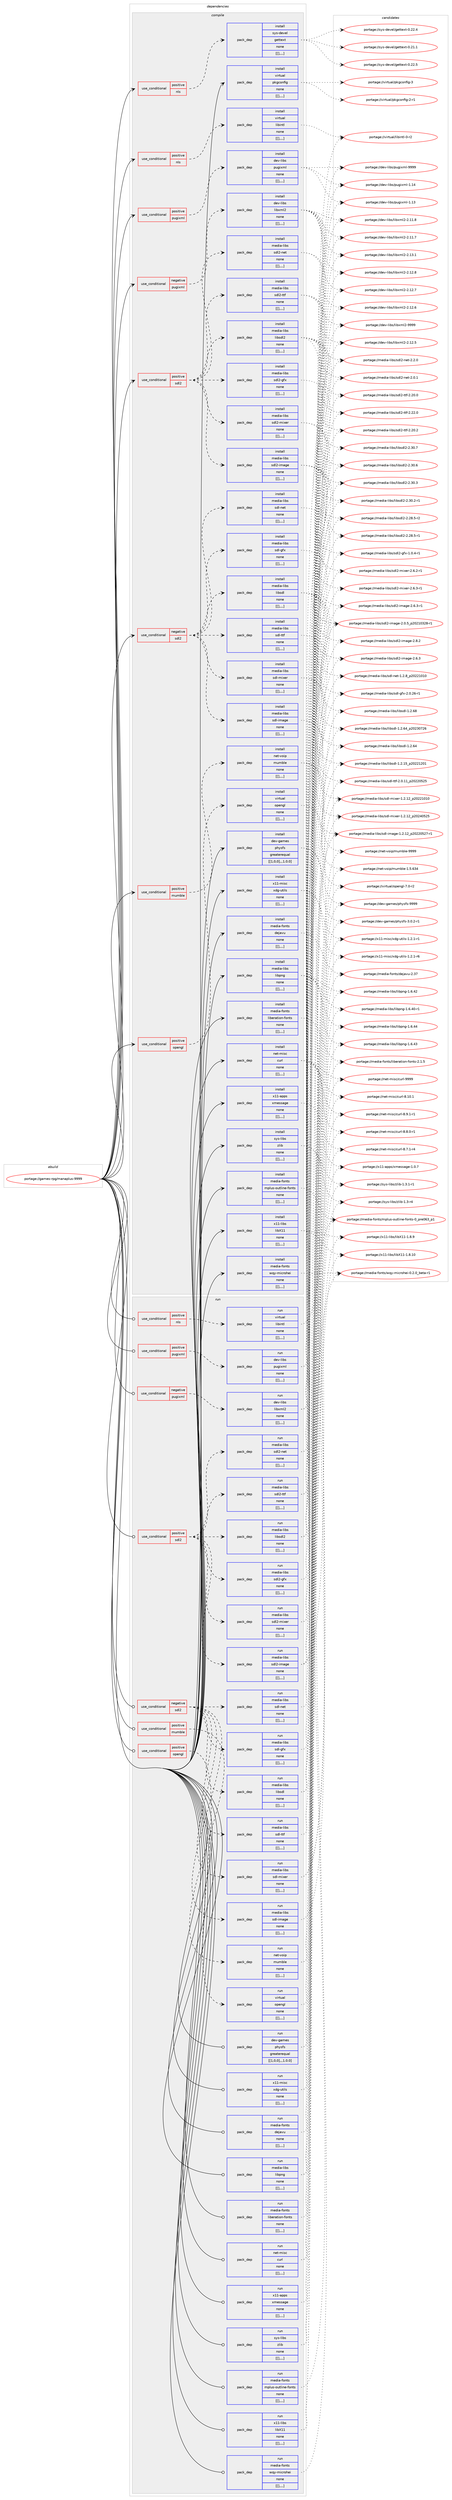 digraph prolog {

# *************
# Graph options
# *************

newrank=true;
concentrate=true;
compound=true;
graph [rankdir=LR,fontname=Helvetica,fontsize=10,ranksep=1.5];#, ranksep=2.5, nodesep=0.2];
edge  [arrowhead=vee];
node  [fontname=Helvetica,fontsize=10];

# **********
# The ebuild
# **********

subgraph cluster_leftcol {
color=gray;
label=<<i>ebuild</i>>;
id [label="portage://games-rpg/manaplus-9999", color=red, width=4, href="../games-rpg/manaplus-9999.svg"];
}

# ****************
# The dependencies
# ****************

subgraph cluster_midcol {
color=gray;
label=<<i>dependencies</i>>;
subgraph cluster_compile {
fillcolor="#eeeeee";
style=filled;
label=<<i>compile</i>>;
subgraph cond67015 {
dependency237749 [label=<<TABLE BORDER="0" CELLBORDER="1" CELLSPACING="0" CELLPADDING="4"><TR><TD ROWSPAN="3" CELLPADDING="10">use_conditional</TD></TR><TR><TD>negative</TD></TR><TR><TD>pugixml</TD></TR></TABLE>>, shape=none, color=red];
subgraph pack169229 {
dependency237750 [label=<<TABLE BORDER="0" CELLBORDER="1" CELLSPACING="0" CELLPADDING="4" WIDTH="220"><TR><TD ROWSPAN="6" CELLPADDING="30">pack_dep</TD></TR><TR><TD WIDTH="110">install</TD></TR><TR><TD>dev-libs</TD></TR><TR><TD>libxml2</TD></TR><TR><TD>none</TD></TR><TR><TD>[[],,,,]</TD></TR></TABLE>>, shape=none, color=blue];
}
dependency237749:e -> dependency237750:w [weight=20,style="dashed",arrowhead="vee"];
}
id:e -> dependency237749:w [weight=20,style="solid",arrowhead="vee"];
subgraph cond67016 {
dependency237751 [label=<<TABLE BORDER="0" CELLBORDER="1" CELLSPACING="0" CELLPADDING="4"><TR><TD ROWSPAN="3" CELLPADDING="10">use_conditional</TD></TR><TR><TD>negative</TD></TR><TR><TD>sdl2</TD></TR></TABLE>>, shape=none, color=red];
subgraph pack169230 {
dependency237752 [label=<<TABLE BORDER="0" CELLBORDER="1" CELLSPACING="0" CELLPADDING="4" WIDTH="220"><TR><TD ROWSPAN="6" CELLPADDING="30">pack_dep</TD></TR><TR><TD WIDTH="110">install</TD></TR><TR><TD>media-libs</TD></TR><TR><TD>libsdl</TD></TR><TR><TD>none</TD></TR><TR><TD>[[],,,,]</TD></TR></TABLE>>, shape=none, color=blue];
}
dependency237751:e -> dependency237752:w [weight=20,style="dashed",arrowhead="vee"];
subgraph pack169231 {
dependency237753 [label=<<TABLE BORDER="0" CELLBORDER="1" CELLSPACING="0" CELLPADDING="4" WIDTH="220"><TR><TD ROWSPAN="6" CELLPADDING="30">pack_dep</TD></TR><TR><TD WIDTH="110">install</TD></TR><TR><TD>media-libs</TD></TR><TR><TD>sdl-gfx</TD></TR><TR><TD>none</TD></TR><TR><TD>[[],,,,]</TD></TR></TABLE>>, shape=none, color=blue];
}
dependency237751:e -> dependency237753:w [weight=20,style="dashed",arrowhead="vee"];
subgraph pack169232 {
dependency237754 [label=<<TABLE BORDER="0" CELLBORDER="1" CELLSPACING="0" CELLPADDING="4" WIDTH="220"><TR><TD ROWSPAN="6" CELLPADDING="30">pack_dep</TD></TR><TR><TD WIDTH="110">install</TD></TR><TR><TD>media-libs</TD></TR><TR><TD>sdl-image</TD></TR><TR><TD>none</TD></TR><TR><TD>[[],,,,]</TD></TR></TABLE>>, shape=none, color=blue];
}
dependency237751:e -> dependency237754:w [weight=20,style="dashed",arrowhead="vee"];
subgraph pack169233 {
dependency237755 [label=<<TABLE BORDER="0" CELLBORDER="1" CELLSPACING="0" CELLPADDING="4" WIDTH="220"><TR><TD ROWSPAN="6" CELLPADDING="30">pack_dep</TD></TR><TR><TD WIDTH="110">install</TD></TR><TR><TD>media-libs</TD></TR><TR><TD>sdl-mixer</TD></TR><TR><TD>none</TD></TR><TR><TD>[[],,,,]</TD></TR></TABLE>>, shape=none, color=blue];
}
dependency237751:e -> dependency237755:w [weight=20,style="dashed",arrowhead="vee"];
subgraph pack169234 {
dependency237756 [label=<<TABLE BORDER="0" CELLBORDER="1" CELLSPACING="0" CELLPADDING="4" WIDTH="220"><TR><TD ROWSPAN="6" CELLPADDING="30">pack_dep</TD></TR><TR><TD WIDTH="110">install</TD></TR><TR><TD>media-libs</TD></TR><TR><TD>sdl-net</TD></TR><TR><TD>none</TD></TR><TR><TD>[[],,,,]</TD></TR></TABLE>>, shape=none, color=blue];
}
dependency237751:e -> dependency237756:w [weight=20,style="dashed",arrowhead="vee"];
subgraph pack169235 {
dependency237757 [label=<<TABLE BORDER="0" CELLBORDER="1" CELLSPACING="0" CELLPADDING="4" WIDTH="220"><TR><TD ROWSPAN="6" CELLPADDING="30">pack_dep</TD></TR><TR><TD WIDTH="110">install</TD></TR><TR><TD>media-libs</TD></TR><TR><TD>sdl-ttf</TD></TR><TR><TD>none</TD></TR><TR><TD>[[],,,,]</TD></TR></TABLE>>, shape=none, color=blue];
}
dependency237751:e -> dependency237757:w [weight=20,style="dashed",arrowhead="vee"];
}
id:e -> dependency237751:w [weight=20,style="solid",arrowhead="vee"];
subgraph cond67017 {
dependency237758 [label=<<TABLE BORDER="0" CELLBORDER="1" CELLSPACING="0" CELLPADDING="4"><TR><TD ROWSPAN="3" CELLPADDING="10">use_conditional</TD></TR><TR><TD>positive</TD></TR><TR><TD>mumble</TD></TR></TABLE>>, shape=none, color=red];
subgraph pack169236 {
dependency237759 [label=<<TABLE BORDER="0" CELLBORDER="1" CELLSPACING="0" CELLPADDING="4" WIDTH="220"><TR><TD ROWSPAN="6" CELLPADDING="30">pack_dep</TD></TR><TR><TD WIDTH="110">install</TD></TR><TR><TD>net-voip</TD></TR><TR><TD>mumble</TD></TR><TR><TD>none</TD></TR><TR><TD>[[],,,,]</TD></TR></TABLE>>, shape=none, color=blue];
}
dependency237758:e -> dependency237759:w [weight=20,style="dashed",arrowhead="vee"];
}
id:e -> dependency237758:w [weight=20,style="solid",arrowhead="vee"];
subgraph cond67018 {
dependency237760 [label=<<TABLE BORDER="0" CELLBORDER="1" CELLSPACING="0" CELLPADDING="4"><TR><TD ROWSPAN="3" CELLPADDING="10">use_conditional</TD></TR><TR><TD>positive</TD></TR><TR><TD>nls</TD></TR></TABLE>>, shape=none, color=red];
subgraph pack169237 {
dependency237761 [label=<<TABLE BORDER="0" CELLBORDER="1" CELLSPACING="0" CELLPADDING="4" WIDTH="220"><TR><TD ROWSPAN="6" CELLPADDING="30">pack_dep</TD></TR><TR><TD WIDTH="110">install</TD></TR><TR><TD>sys-devel</TD></TR><TR><TD>gettext</TD></TR><TR><TD>none</TD></TR><TR><TD>[[],,,,]</TD></TR></TABLE>>, shape=none, color=blue];
}
dependency237760:e -> dependency237761:w [weight=20,style="dashed",arrowhead="vee"];
}
id:e -> dependency237760:w [weight=20,style="solid",arrowhead="vee"];
subgraph cond67019 {
dependency237762 [label=<<TABLE BORDER="0" CELLBORDER="1" CELLSPACING="0" CELLPADDING="4"><TR><TD ROWSPAN="3" CELLPADDING="10">use_conditional</TD></TR><TR><TD>positive</TD></TR><TR><TD>nls</TD></TR></TABLE>>, shape=none, color=red];
subgraph pack169238 {
dependency237763 [label=<<TABLE BORDER="0" CELLBORDER="1" CELLSPACING="0" CELLPADDING="4" WIDTH="220"><TR><TD ROWSPAN="6" CELLPADDING="30">pack_dep</TD></TR><TR><TD WIDTH="110">install</TD></TR><TR><TD>virtual</TD></TR><TR><TD>libintl</TD></TR><TR><TD>none</TD></TR><TR><TD>[[],,,,]</TD></TR></TABLE>>, shape=none, color=blue];
}
dependency237762:e -> dependency237763:w [weight=20,style="dashed",arrowhead="vee"];
}
id:e -> dependency237762:w [weight=20,style="solid",arrowhead="vee"];
subgraph cond67020 {
dependency237764 [label=<<TABLE BORDER="0" CELLBORDER="1" CELLSPACING="0" CELLPADDING="4"><TR><TD ROWSPAN="3" CELLPADDING="10">use_conditional</TD></TR><TR><TD>positive</TD></TR><TR><TD>opengl</TD></TR></TABLE>>, shape=none, color=red];
subgraph pack169239 {
dependency237765 [label=<<TABLE BORDER="0" CELLBORDER="1" CELLSPACING="0" CELLPADDING="4" WIDTH="220"><TR><TD ROWSPAN="6" CELLPADDING="30">pack_dep</TD></TR><TR><TD WIDTH="110">install</TD></TR><TR><TD>virtual</TD></TR><TR><TD>opengl</TD></TR><TR><TD>none</TD></TR><TR><TD>[[],,,,]</TD></TR></TABLE>>, shape=none, color=blue];
}
dependency237764:e -> dependency237765:w [weight=20,style="dashed",arrowhead="vee"];
}
id:e -> dependency237764:w [weight=20,style="solid",arrowhead="vee"];
subgraph cond67021 {
dependency237766 [label=<<TABLE BORDER="0" CELLBORDER="1" CELLSPACING="0" CELLPADDING="4"><TR><TD ROWSPAN="3" CELLPADDING="10">use_conditional</TD></TR><TR><TD>positive</TD></TR><TR><TD>pugixml</TD></TR></TABLE>>, shape=none, color=red];
subgraph pack169240 {
dependency237767 [label=<<TABLE BORDER="0" CELLBORDER="1" CELLSPACING="0" CELLPADDING="4" WIDTH="220"><TR><TD ROWSPAN="6" CELLPADDING="30">pack_dep</TD></TR><TR><TD WIDTH="110">install</TD></TR><TR><TD>dev-libs</TD></TR><TR><TD>pugixml</TD></TR><TR><TD>none</TD></TR><TR><TD>[[],,,,]</TD></TR></TABLE>>, shape=none, color=blue];
}
dependency237766:e -> dependency237767:w [weight=20,style="dashed",arrowhead="vee"];
}
id:e -> dependency237766:w [weight=20,style="solid",arrowhead="vee"];
subgraph cond67022 {
dependency237768 [label=<<TABLE BORDER="0" CELLBORDER="1" CELLSPACING="0" CELLPADDING="4"><TR><TD ROWSPAN="3" CELLPADDING="10">use_conditional</TD></TR><TR><TD>positive</TD></TR><TR><TD>sdl2</TD></TR></TABLE>>, shape=none, color=red];
subgraph pack169241 {
dependency237769 [label=<<TABLE BORDER="0" CELLBORDER="1" CELLSPACING="0" CELLPADDING="4" WIDTH="220"><TR><TD ROWSPAN="6" CELLPADDING="30">pack_dep</TD></TR><TR><TD WIDTH="110">install</TD></TR><TR><TD>media-libs</TD></TR><TR><TD>libsdl2</TD></TR><TR><TD>none</TD></TR><TR><TD>[[],,,,]</TD></TR></TABLE>>, shape=none, color=blue];
}
dependency237768:e -> dependency237769:w [weight=20,style="dashed",arrowhead="vee"];
subgraph pack169242 {
dependency237770 [label=<<TABLE BORDER="0" CELLBORDER="1" CELLSPACING="0" CELLPADDING="4" WIDTH="220"><TR><TD ROWSPAN="6" CELLPADDING="30">pack_dep</TD></TR><TR><TD WIDTH="110">install</TD></TR><TR><TD>media-libs</TD></TR><TR><TD>sdl2-gfx</TD></TR><TR><TD>none</TD></TR><TR><TD>[[],,,,]</TD></TR></TABLE>>, shape=none, color=blue];
}
dependency237768:e -> dependency237770:w [weight=20,style="dashed",arrowhead="vee"];
subgraph pack169243 {
dependency237771 [label=<<TABLE BORDER="0" CELLBORDER="1" CELLSPACING="0" CELLPADDING="4" WIDTH="220"><TR><TD ROWSPAN="6" CELLPADDING="30">pack_dep</TD></TR><TR><TD WIDTH="110">install</TD></TR><TR><TD>media-libs</TD></TR><TR><TD>sdl2-image</TD></TR><TR><TD>none</TD></TR><TR><TD>[[],,,,]</TD></TR></TABLE>>, shape=none, color=blue];
}
dependency237768:e -> dependency237771:w [weight=20,style="dashed",arrowhead="vee"];
subgraph pack169244 {
dependency237772 [label=<<TABLE BORDER="0" CELLBORDER="1" CELLSPACING="0" CELLPADDING="4" WIDTH="220"><TR><TD ROWSPAN="6" CELLPADDING="30">pack_dep</TD></TR><TR><TD WIDTH="110">install</TD></TR><TR><TD>media-libs</TD></TR><TR><TD>sdl2-mixer</TD></TR><TR><TD>none</TD></TR><TR><TD>[[],,,,]</TD></TR></TABLE>>, shape=none, color=blue];
}
dependency237768:e -> dependency237772:w [weight=20,style="dashed",arrowhead="vee"];
subgraph pack169245 {
dependency237773 [label=<<TABLE BORDER="0" CELLBORDER="1" CELLSPACING="0" CELLPADDING="4" WIDTH="220"><TR><TD ROWSPAN="6" CELLPADDING="30">pack_dep</TD></TR><TR><TD WIDTH="110">install</TD></TR><TR><TD>media-libs</TD></TR><TR><TD>sdl2-net</TD></TR><TR><TD>none</TD></TR><TR><TD>[[],,,,]</TD></TR></TABLE>>, shape=none, color=blue];
}
dependency237768:e -> dependency237773:w [weight=20,style="dashed",arrowhead="vee"];
subgraph pack169246 {
dependency237774 [label=<<TABLE BORDER="0" CELLBORDER="1" CELLSPACING="0" CELLPADDING="4" WIDTH="220"><TR><TD ROWSPAN="6" CELLPADDING="30">pack_dep</TD></TR><TR><TD WIDTH="110">install</TD></TR><TR><TD>media-libs</TD></TR><TR><TD>sdl2-ttf</TD></TR><TR><TD>none</TD></TR><TR><TD>[[],,,,]</TD></TR></TABLE>>, shape=none, color=blue];
}
dependency237768:e -> dependency237774:w [weight=20,style="dashed",arrowhead="vee"];
}
id:e -> dependency237768:w [weight=20,style="solid",arrowhead="vee"];
subgraph pack169247 {
dependency237775 [label=<<TABLE BORDER="0" CELLBORDER="1" CELLSPACING="0" CELLPADDING="4" WIDTH="220"><TR><TD ROWSPAN="6" CELLPADDING="30">pack_dep</TD></TR><TR><TD WIDTH="110">install</TD></TR><TR><TD>dev-games</TD></TR><TR><TD>physfs</TD></TR><TR><TD>greaterequal</TD></TR><TR><TD>[[1,0,0],,,1.0.0]</TD></TR></TABLE>>, shape=none, color=blue];
}
id:e -> dependency237775:w [weight=20,style="solid",arrowhead="vee"];
subgraph pack169248 {
dependency237776 [label=<<TABLE BORDER="0" CELLBORDER="1" CELLSPACING="0" CELLPADDING="4" WIDTH="220"><TR><TD ROWSPAN="6" CELLPADDING="30">pack_dep</TD></TR><TR><TD WIDTH="110">install</TD></TR><TR><TD>media-fonts</TD></TR><TR><TD>dejavu</TD></TR><TR><TD>none</TD></TR><TR><TD>[[],,,,]</TD></TR></TABLE>>, shape=none, color=blue];
}
id:e -> dependency237776:w [weight=20,style="solid",arrowhead="vee"];
subgraph pack169249 {
dependency237777 [label=<<TABLE BORDER="0" CELLBORDER="1" CELLSPACING="0" CELLPADDING="4" WIDTH="220"><TR><TD ROWSPAN="6" CELLPADDING="30">pack_dep</TD></TR><TR><TD WIDTH="110">install</TD></TR><TR><TD>media-fonts</TD></TR><TR><TD>liberation-fonts</TD></TR><TR><TD>none</TD></TR><TR><TD>[[],,,,]</TD></TR></TABLE>>, shape=none, color=blue];
}
id:e -> dependency237777:w [weight=20,style="solid",arrowhead="vee"];
subgraph pack169250 {
dependency237778 [label=<<TABLE BORDER="0" CELLBORDER="1" CELLSPACING="0" CELLPADDING="4" WIDTH="220"><TR><TD ROWSPAN="6" CELLPADDING="30">pack_dep</TD></TR><TR><TD WIDTH="110">install</TD></TR><TR><TD>media-fonts</TD></TR><TR><TD>mplus-outline-fonts</TD></TR><TR><TD>none</TD></TR><TR><TD>[[],,,,]</TD></TR></TABLE>>, shape=none, color=blue];
}
id:e -> dependency237778:w [weight=20,style="solid",arrowhead="vee"];
subgraph pack169251 {
dependency237779 [label=<<TABLE BORDER="0" CELLBORDER="1" CELLSPACING="0" CELLPADDING="4" WIDTH="220"><TR><TD ROWSPAN="6" CELLPADDING="30">pack_dep</TD></TR><TR><TD WIDTH="110">install</TD></TR><TR><TD>media-fonts</TD></TR><TR><TD>wqy-microhei</TD></TR><TR><TD>none</TD></TR><TR><TD>[[],,,,]</TD></TR></TABLE>>, shape=none, color=blue];
}
id:e -> dependency237779:w [weight=20,style="solid",arrowhead="vee"];
subgraph pack169252 {
dependency237780 [label=<<TABLE BORDER="0" CELLBORDER="1" CELLSPACING="0" CELLPADDING="4" WIDTH="220"><TR><TD ROWSPAN="6" CELLPADDING="30">pack_dep</TD></TR><TR><TD WIDTH="110">install</TD></TR><TR><TD>media-libs</TD></TR><TR><TD>libpng</TD></TR><TR><TD>none</TD></TR><TR><TD>[[],,,,]</TD></TR></TABLE>>, shape=none, color=blue];
}
id:e -> dependency237780:w [weight=20,style="solid",arrowhead="vee"];
subgraph pack169253 {
dependency237781 [label=<<TABLE BORDER="0" CELLBORDER="1" CELLSPACING="0" CELLPADDING="4" WIDTH="220"><TR><TD ROWSPAN="6" CELLPADDING="30">pack_dep</TD></TR><TR><TD WIDTH="110">install</TD></TR><TR><TD>net-misc</TD></TR><TR><TD>curl</TD></TR><TR><TD>none</TD></TR><TR><TD>[[],,,,]</TD></TR></TABLE>>, shape=none, color=blue];
}
id:e -> dependency237781:w [weight=20,style="solid",arrowhead="vee"];
subgraph pack169254 {
dependency237782 [label=<<TABLE BORDER="0" CELLBORDER="1" CELLSPACING="0" CELLPADDING="4" WIDTH="220"><TR><TD ROWSPAN="6" CELLPADDING="30">pack_dep</TD></TR><TR><TD WIDTH="110">install</TD></TR><TR><TD>sys-libs</TD></TR><TR><TD>zlib</TD></TR><TR><TD>none</TD></TR><TR><TD>[[],,,,]</TD></TR></TABLE>>, shape=none, color=blue];
}
id:e -> dependency237782:w [weight=20,style="solid",arrowhead="vee"];
subgraph pack169255 {
dependency237783 [label=<<TABLE BORDER="0" CELLBORDER="1" CELLSPACING="0" CELLPADDING="4" WIDTH="220"><TR><TD ROWSPAN="6" CELLPADDING="30">pack_dep</TD></TR><TR><TD WIDTH="110">install</TD></TR><TR><TD>virtual</TD></TR><TR><TD>pkgconfig</TD></TR><TR><TD>none</TD></TR><TR><TD>[[],,,,]</TD></TR></TABLE>>, shape=none, color=blue];
}
id:e -> dependency237783:w [weight=20,style="solid",arrowhead="vee"];
subgraph pack169256 {
dependency237784 [label=<<TABLE BORDER="0" CELLBORDER="1" CELLSPACING="0" CELLPADDING="4" WIDTH="220"><TR><TD ROWSPAN="6" CELLPADDING="30">pack_dep</TD></TR><TR><TD WIDTH="110">install</TD></TR><TR><TD>x11-apps</TD></TR><TR><TD>xmessage</TD></TR><TR><TD>none</TD></TR><TR><TD>[[],,,,]</TD></TR></TABLE>>, shape=none, color=blue];
}
id:e -> dependency237784:w [weight=20,style="solid",arrowhead="vee"];
subgraph pack169257 {
dependency237785 [label=<<TABLE BORDER="0" CELLBORDER="1" CELLSPACING="0" CELLPADDING="4" WIDTH="220"><TR><TD ROWSPAN="6" CELLPADDING="30">pack_dep</TD></TR><TR><TD WIDTH="110">install</TD></TR><TR><TD>x11-libs</TD></TR><TR><TD>libX11</TD></TR><TR><TD>none</TD></TR><TR><TD>[[],,,,]</TD></TR></TABLE>>, shape=none, color=blue];
}
id:e -> dependency237785:w [weight=20,style="solid",arrowhead="vee"];
subgraph pack169258 {
dependency237786 [label=<<TABLE BORDER="0" CELLBORDER="1" CELLSPACING="0" CELLPADDING="4" WIDTH="220"><TR><TD ROWSPAN="6" CELLPADDING="30">pack_dep</TD></TR><TR><TD WIDTH="110">install</TD></TR><TR><TD>x11-misc</TD></TR><TR><TD>xdg-utils</TD></TR><TR><TD>none</TD></TR><TR><TD>[[],,,,]</TD></TR></TABLE>>, shape=none, color=blue];
}
id:e -> dependency237786:w [weight=20,style="solid",arrowhead="vee"];
}
subgraph cluster_compileandrun {
fillcolor="#eeeeee";
style=filled;
label=<<i>compile and run</i>>;
}
subgraph cluster_run {
fillcolor="#eeeeee";
style=filled;
label=<<i>run</i>>;
subgraph cond67023 {
dependency237787 [label=<<TABLE BORDER="0" CELLBORDER="1" CELLSPACING="0" CELLPADDING="4"><TR><TD ROWSPAN="3" CELLPADDING="10">use_conditional</TD></TR><TR><TD>negative</TD></TR><TR><TD>pugixml</TD></TR></TABLE>>, shape=none, color=red];
subgraph pack169259 {
dependency237788 [label=<<TABLE BORDER="0" CELLBORDER="1" CELLSPACING="0" CELLPADDING="4" WIDTH="220"><TR><TD ROWSPAN="6" CELLPADDING="30">pack_dep</TD></TR><TR><TD WIDTH="110">run</TD></TR><TR><TD>dev-libs</TD></TR><TR><TD>libxml2</TD></TR><TR><TD>none</TD></TR><TR><TD>[[],,,,]</TD></TR></TABLE>>, shape=none, color=blue];
}
dependency237787:e -> dependency237788:w [weight=20,style="dashed",arrowhead="vee"];
}
id:e -> dependency237787:w [weight=20,style="solid",arrowhead="odot"];
subgraph cond67024 {
dependency237789 [label=<<TABLE BORDER="0" CELLBORDER="1" CELLSPACING="0" CELLPADDING="4"><TR><TD ROWSPAN="3" CELLPADDING="10">use_conditional</TD></TR><TR><TD>negative</TD></TR><TR><TD>sdl2</TD></TR></TABLE>>, shape=none, color=red];
subgraph pack169260 {
dependency237790 [label=<<TABLE BORDER="0" CELLBORDER="1" CELLSPACING="0" CELLPADDING="4" WIDTH="220"><TR><TD ROWSPAN="6" CELLPADDING="30">pack_dep</TD></TR><TR><TD WIDTH="110">run</TD></TR><TR><TD>media-libs</TD></TR><TR><TD>libsdl</TD></TR><TR><TD>none</TD></TR><TR><TD>[[],,,,]</TD></TR></TABLE>>, shape=none, color=blue];
}
dependency237789:e -> dependency237790:w [weight=20,style="dashed",arrowhead="vee"];
subgraph pack169261 {
dependency237791 [label=<<TABLE BORDER="0" CELLBORDER="1" CELLSPACING="0" CELLPADDING="4" WIDTH="220"><TR><TD ROWSPAN="6" CELLPADDING="30">pack_dep</TD></TR><TR><TD WIDTH="110">run</TD></TR><TR><TD>media-libs</TD></TR><TR><TD>sdl-gfx</TD></TR><TR><TD>none</TD></TR><TR><TD>[[],,,,]</TD></TR></TABLE>>, shape=none, color=blue];
}
dependency237789:e -> dependency237791:w [weight=20,style="dashed",arrowhead="vee"];
subgraph pack169262 {
dependency237792 [label=<<TABLE BORDER="0" CELLBORDER="1" CELLSPACING="0" CELLPADDING="4" WIDTH="220"><TR><TD ROWSPAN="6" CELLPADDING="30">pack_dep</TD></TR><TR><TD WIDTH="110">run</TD></TR><TR><TD>media-libs</TD></TR><TR><TD>sdl-image</TD></TR><TR><TD>none</TD></TR><TR><TD>[[],,,,]</TD></TR></TABLE>>, shape=none, color=blue];
}
dependency237789:e -> dependency237792:w [weight=20,style="dashed",arrowhead="vee"];
subgraph pack169263 {
dependency237793 [label=<<TABLE BORDER="0" CELLBORDER="1" CELLSPACING="0" CELLPADDING="4" WIDTH="220"><TR><TD ROWSPAN="6" CELLPADDING="30">pack_dep</TD></TR><TR><TD WIDTH="110">run</TD></TR><TR><TD>media-libs</TD></TR><TR><TD>sdl-mixer</TD></TR><TR><TD>none</TD></TR><TR><TD>[[],,,,]</TD></TR></TABLE>>, shape=none, color=blue];
}
dependency237789:e -> dependency237793:w [weight=20,style="dashed",arrowhead="vee"];
subgraph pack169264 {
dependency237794 [label=<<TABLE BORDER="0" CELLBORDER="1" CELLSPACING="0" CELLPADDING="4" WIDTH="220"><TR><TD ROWSPAN="6" CELLPADDING="30">pack_dep</TD></TR><TR><TD WIDTH="110">run</TD></TR><TR><TD>media-libs</TD></TR><TR><TD>sdl-net</TD></TR><TR><TD>none</TD></TR><TR><TD>[[],,,,]</TD></TR></TABLE>>, shape=none, color=blue];
}
dependency237789:e -> dependency237794:w [weight=20,style="dashed",arrowhead="vee"];
subgraph pack169265 {
dependency237795 [label=<<TABLE BORDER="0" CELLBORDER="1" CELLSPACING="0" CELLPADDING="4" WIDTH="220"><TR><TD ROWSPAN="6" CELLPADDING="30">pack_dep</TD></TR><TR><TD WIDTH="110">run</TD></TR><TR><TD>media-libs</TD></TR><TR><TD>sdl-ttf</TD></TR><TR><TD>none</TD></TR><TR><TD>[[],,,,]</TD></TR></TABLE>>, shape=none, color=blue];
}
dependency237789:e -> dependency237795:w [weight=20,style="dashed",arrowhead="vee"];
}
id:e -> dependency237789:w [weight=20,style="solid",arrowhead="odot"];
subgraph cond67025 {
dependency237796 [label=<<TABLE BORDER="0" CELLBORDER="1" CELLSPACING="0" CELLPADDING="4"><TR><TD ROWSPAN="3" CELLPADDING="10">use_conditional</TD></TR><TR><TD>positive</TD></TR><TR><TD>mumble</TD></TR></TABLE>>, shape=none, color=red];
subgraph pack169266 {
dependency237797 [label=<<TABLE BORDER="0" CELLBORDER="1" CELLSPACING="0" CELLPADDING="4" WIDTH="220"><TR><TD ROWSPAN="6" CELLPADDING="30">pack_dep</TD></TR><TR><TD WIDTH="110">run</TD></TR><TR><TD>net-voip</TD></TR><TR><TD>mumble</TD></TR><TR><TD>none</TD></TR><TR><TD>[[],,,,]</TD></TR></TABLE>>, shape=none, color=blue];
}
dependency237796:e -> dependency237797:w [weight=20,style="dashed",arrowhead="vee"];
}
id:e -> dependency237796:w [weight=20,style="solid",arrowhead="odot"];
subgraph cond67026 {
dependency237798 [label=<<TABLE BORDER="0" CELLBORDER="1" CELLSPACING="0" CELLPADDING="4"><TR><TD ROWSPAN="3" CELLPADDING="10">use_conditional</TD></TR><TR><TD>positive</TD></TR><TR><TD>nls</TD></TR></TABLE>>, shape=none, color=red];
subgraph pack169267 {
dependency237799 [label=<<TABLE BORDER="0" CELLBORDER="1" CELLSPACING="0" CELLPADDING="4" WIDTH="220"><TR><TD ROWSPAN="6" CELLPADDING="30">pack_dep</TD></TR><TR><TD WIDTH="110">run</TD></TR><TR><TD>virtual</TD></TR><TR><TD>libintl</TD></TR><TR><TD>none</TD></TR><TR><TD>[[],,,,]</TD></TR></TABLE>>, shape=none, color=blue];
}
dependency237798:e -> dependency237799:w [weight=20,style="dashed",arrowhead="vee"];
}
id:e -> dependency237798:w [weight=20,style="solid",arrowhead="odot"];
subgraph cond67027 {
dependency237800 [label=<<TABLE BORDER="0" CELLBORDER="1" CELLSPACING="0" CELLPADDING="4"><TR><TD ROWSPAN="3" CELLPADDING="10">use_conditional</TD></TR><TR><TD>positive</TD></TR><TR><TD>opengl</TD></TR></TABLE>>, shape=none, color=red];
subgraph pack169268 {
dependency237801 [label=<<TABLE BORDER="0" CELLBORDER="1" CELLSPACING="0" CELLPADDING="4" WIDTH="220"><TR><TD ROWSPAN="6" CELLPADDING="30">pack_dep</TD></TR><TR><TD WIDTH="110">run</TD></TR><TR><TD>virtual</TD></TR><TR><TD>opengl</TD></TR><TR><TD>none</TD></TR><TR><TD>[[],,,,]</TD></TR></TABLE>>, shape=none, color=blue];
}
dependency237800:e -> dependency237801:w [weight=20,style="dashed",arrowhead="vee"];
}
id:e -> dependency237800:w [weight=20,style="solid",arrowhead="odot"];
subgraph cond67028 {
dependency237802 [label=<<TABLE BORDER="0" CELLBORDER="1" CELLSPACING="0" CELLPADDING="4"><TR><TD ROWSPAN="3" CELLPADDING="10">use_conditional</TD></TR><TR><TD>positive</TD></TR><TR><TD>pugixml</TD></TR></TABLE>>, shape=none, color=red];
subgraph pack169269 {
dependency237803 [label=<<TABLE BORDER="0" CELLBORDER="1" CELLSPACING="0" CELLPADDING="4" WIDTH="220"><TR><TD ROWSPAN="6" CELLPADDING="30">pack_dep</TD></TR><TR><TD WIDTH="110">run</TD></TR><TR><TD>dev-libs</TD></TR><TR><TD>pugixml</TD></TR><TR><TD>none</TD></TR><TR><TD>[[],,,,]</TD></TR></TABLE>>, shape=none, color=blue];
}
dependency237802:e -> dependency237803:w [weight=20,style="dashed",arrowhead="vee"];
}
id:e -> dependency237802:w [weight=20,style="solid",arrowhead="odot"];
subgraph cond67029 {
dependency237804 [label=<<TABLE BORDER="0" CELLBORDER="1" CELLSPACING="0" CELLPADDING="4"><TR><TD ROWSPAN="3" CELLPADDING="10">use_conditional</TD></TR><TR><TD>positive</TD></TR><TR><TD>sdl2</TD></TR></TABLE>>, shape=none, color=red];
subgraph pack169270 {
dependency237805 [label=<<TABLE BORDER="0" CELLBORDER="1" CELLSPACING="0" CELLPADDING="4" WIDTH="220"><TR><TD ROWSPAN="6" CELLPADDING="30">pack_dep</TD></TR><TR><TD WIDTH="110">run</TD></TR><TR><TD>media-libs</TD></TR><TR><TD>libsdl2</TD></TR><TR><TD>none</TD></TR><TR><TD>[[],,,,]</TD></TR></TABLE>>, shape=none, color=blue];
}
dependency237804:e -> dependency237805:w [weight=20,style="dashed",arrowhead="vee"];
subgraph pack169271 {
dependency237806 [label=<<TABLE BORDER="0" CELLBORDER="1" CELLSPACING="0" CELLPADDING="4" WIDTH="220"><TR><TD ROWSPAN="6" CELLPADDING="30">pack_dep</TD></TR><TR><TD WIDTH="110">run</TD></TR><TR><TD>media-libs</TD></TR><TR><TD>sdl2-gfx</TD></TR><TR><TD>none</TD></TR><TR><TD>[[],,,,]</TD></TR></TABLE>>, shape=none, color=blue];
}
dependency237804:e -> dependency237806:w [weight=20,style="dashed",arrowhead="vee"];
subgraph pack169272 {
dependency237807 [label=<<TABLE BORDER="0" CELLBORDER="1" CELLSPACING="0" CELLPADDING="4" WIDTH="220"><TR><TD ROWSPAN="6" CELLPADDING="30">pack_dep</TD></TR><TR><TD WIDTH="110">run</TD></TR><TR><TD>media-libs</TD></TR><TR><TD>sdl2-image</TD></TR><TR><TD>none</TD></TR><TR><TD>[[],,,,]</TD></TR></TABLE>>, shape=none, color=blue];
}
dependency237804:e -> dependency237807:w [weight=20,style="dashed",arrowhead="vee"];
subgraph pack169273 {
dependency237808 [label=<<TABLE BORDER="0" CELLBORDER="1" CELLSPACING="0" CELLPADDING="4" WIDTH="220"><TR><TD ROWSPAN="6" CELLPADDING="30">pack_dep</TD></TR><TR><TD WIDTH="110">run</TD></TR><TR><TD>media-libs</TD></TR><TR><TD>sdl2-mixer</TD></TR><TR><TD>none</TD></TR><TR><TD>[[],,,,]</TD></TR></TABLE>>, shape=none, color=blue];
}
dependency237804:e -> dependency237808:w [weight=20,style="dashed",arrowhead="vee"];
subgraph pack169274 {
dependency237809 [label=<<TABLE BORDER="0" CELLBORDER="1" CELLSPACING="0" CELLPADDING="4" WIDTH="220"><TR><TD ROWSPAN="6" CELLPADDING="30">pack_dep</TD></TR><TR><TD WIDTH="110">run</TD></TR><TR><TD>media-libs</TD></TR><TR><TD>sdl2-net</TD></TR><TR><TD>none</TD></TR><TR><TD>[[],,,,]</TD></TR></TABLE>>, shape=none, color=blue];
}
dependency237804:e -> dependency237809:w [weight=20,style="dashed",arrowhead="vee"];
subgraph pack169275 {
dependency237810 [label=<<TABLE BORDER="0" CELLBORDER="1" CELLSPACING="0" CELLPADDING="4" WIDTH="220"><TR><TD ROWSPAN="6" CELLPADDING="30">pack_dep</TD></TR><TR><TD WIDTH="110">run</TD></TR><TR><TD>media-libs</TD></TR><TR><TD>sdl2-ttf</TD></TR><TR><TD>none</TD></TR><TR><TD>[[],,,,]</TD></TR></TABLE>>, shape=none, color=blue];
}
dependency237804:e -> dependency237810:w [weight=20,style="dashed",arrowhead="vee"];
}
id:e -> dependency237804:w [weight=20,style="solid",arrowhead="odot"];
subgraph pack169276 {
dependency237811 [label=<<TABLE BORDER="0" CELLBORDER="1" CELLSPACING="0" CELLPADDING="4" WIDTH="220"><TR><TD ROWSPAN="6" CELLPADDING="30">pack_dep</TD></TR><TR><TD WIDTH="110">run</TD></TR><TR><TD>dev-games</TD></TR><TR><TD>physfs</TD></TR><TR><TD>greaterequal</TD></TR><TR><TD>[[1,0,0],,,1.0.0]</TD></TR></TABLE>>, shape=none, color=blue];
}
id:e -> dependency237811:w [weight=20,style="solid",arrowhead="odot"];
subgraph pack169277 {
dependency237812 [label=<<TABLE BORDER="0" CELLBORDER="1" CELLSPACING="0" CELLPADDING="4" WIDTH="220"><TR><TD ROWSPAN="6" CELLPADDING="30">pack_dep</TD></TR><TR><TD WIDTH="110">run</TD></TR><TR><TD>media-fonts</TD></TR><TR><TD>dejavu</TD></TR><TR><TD>none</TD></TR><TR><TD>[[],,,,]</TD></TR></TABLE>>, shape=none, color=blue];
}
id:e -> dependency237812:w [weight=20,style="solid",arrowhead="odot"];
subgraph pack169278 {
dependency237813 [label=<<TABLE BORDER="0" CELLBORDER="1" CELLSPACING="0" CELLPADDING="4" WIDTH="220"><TR><TD ROWSPAN="6" CELLPADDING="30">pack_dep</TD></TR><TR><TD WIDTH="110">run</TD></TR><TR><TD>media-fonts</TD></TR><TR><TD>liberation-fonts</TD></TR><TR><TD>none</TD></TR><TR><TD>[[],,,,]</TD></TR></TABLE>>, shape=none, color=blue];
}
id:e -> dependency237813:w [weight=20,style="solid",arrowhead="odot"];
subgraph pack169279 {
dependency237814 [label=<<TABLE BORDER="0" CELLBORDER="1" CELLSPACING="0" CELLPADDING="4" WIDTH="220"><TR><TD ROWSPAN="6" CELLPADDING="30">pack_dep</TD></TR><TR><TD WIDTH="110">run</TD></TR><TR><TD>media-fonts</TD></TR><TR><TD>mplus-outline-fonts</TD></TR><TR><TD>none</TD></TR><TR><TD>[[],,,,]</TD></TR></TABLE>>, shape=none, color=blue];
}
id:e -> dependency237814:w [weight=20,style="solid",arrowhead="odot"];
subgraph pack169280 {
dependency237815 [label=<<TABLE BORDER="0" CELLBORDER="1" CELLSPACING="0" CELLPADDING="4" WIDTH="220"><TR><TD ROWSPAN="6" CELLPADDING="30">pack_dep</TD></TR><TR><TD WIDTH="110">run</TD></TR><TR><TD>media-fonts</TD></TR><TR><TD>wqy-microhei</TD></TR><TR><TD>none</TD></TR><TR><TD>[[],,,,]</TD></TR></TABLE>>, shape=none, color=blue];
}
id:e -> dependency237815:w [weight=20,style="solid",arrowhead="odot"];
subgraph pack169281 {
dependency237816 [label=<<TABLE BORDER="0" CELLBORDER="1" CELLSPACING="0" CELLPADDING="4" WIDTH="220"><TR><TD ROWSPAN="6" CELLPADDING="30">pack_dep</TD></TR><TR><TD WIDTH="110">run</TD></TR><TR><TD>media-libs</TD></TR><TR><TD>libpng</TD></TR><TR><TD>none</TD></TR><TR><TD>[[],,,,]</TD></TR></TABLE>>, shape=none, color=blue];
}
id:e -> dependency237816:w [weight=20,style="solid",arrowhead="odot"];
subgraph pack169282 {
dependency237817 [label=<<TABLE BORDER="0" CELLBORDER="1" CELLSPACING="0" CELLPADDING="4" WIDTH="220"><TR><TD ROWSPAN="6" CELLPADDING="30">pack_dep</TD></TR><TR><TD WIDTH="110">run</TD></TR><TR><TD>net-misc</TD></TR><TR><TD>curl</TD></TR><TR><TD>none</TD></TR><TR><TD>[[],,,,]</TD></TR></TABLE>>, shape=none, color=blue];
}
id:e -> dependency237817:w [weight=20,style="solid",arrowhead="odot"];
subgraph pack169283 {
dependency237818 [label=<<TABLE BORDER="0" CELLBORDER="1" CELLSPACING="0" CELLPADDING="4" WIDTH="220"><TR><TD ROWSPAN="6" CELLPADDING="30">pack_dep</TD></TR><TR><TD WIDTH="110">run</TD></TR><TR><TD>sys-libs</TD></TR><TR><TD>zlib</TD></TR><TR><TD>none</TD></TR><TR><TD>[[],,,,]</TD></TR></TABLE>>, shape=none, color=blue];
}
id:e -> dependency237818:w [weight=20,style="solid",arrowhead="odot"];
subgraph pack169284 {
dependency237819 [label=<<TABLE BORDER="0" CELLBORDER="1" CELLSPACING="0" CELLPADDING="4" WIDTH="220"><TR><TD ROWSPAN="6" CELLPADDING="30">pack_dep</TD></TR><TR><TD WIDTH="110">run</TD></TR><TR><TD>x11-apps</TD></TR><TR><TD>xmessage</TD></TR><TR><TD>none</TD></TR><TR><TD>[[],,,,]</TD></TR></TABLE>>, shape=none, color=blue];
}
id:e -> dependency237819:w [weight=20,style="solid",arrowhead="odot"];
subgraph pack169285 {
dependency237820 [label=<<TABLE BORDER="0" CELLBORDER="1" CELLSPACING="0" CELLPADDING="4" WIDTH="220"><TR><TD ROWSPAN="6" CELLPADDING="30">pack_dep</TD></TR><TR><TD WIDTH="110">run</TD></TR><TR><TD>x11-libs</TD></TR><TR><TD>libX11</TD></TR><TR><TD>none</TD></TR><TR><TD>[[],,,,]</TD></TR></TABLE>>, shape=none, color=blue];
}
id:e -> dependency237820:w [weight=20,style="solid",arrowhead="odot"];
subgraph pack169286 {
dependency237821 [label=<<TABLE BORDER="0" CELLBORDER="1" CELLSPACING="0" CELLPADDING="4" WIDTH="220"><TR><TD ROWSPAN="6" CELLPADDING="30">pack_dep</TD></TR><TR><TD WIDTH="110">run</TD></TR><TR><TD>x11-misc</TD></TR><TR><TD>xdg-utils</TD></TR><TR><TD>none</TD></TR><TR><TD>[[],,,,]</TD></TR></TABLE>>, shape=none, color=blue];
}
id:e -> dependency237821:w [weight=20,style="solid",arrowhead="odot"];
}
}

# **************
# The candidates
# **************

subgraph cluster_choices {
rank=same;
color=gray;
label=<<i>candidates</i>>;

subgraph choice169229 {
color=black;
nodesep=1;
choice10010111845108105981154710810598120109108504557575757 [label="portage://dev-libs/libxml2-9999", color=red, width=4,href="../dev-libs/libxml2-9999.svg"];
choice100101118451081059811547108105981201091085045504649514649 [label="portage://dev-libs/libxml2-2.13.1", color=red, width=4,href="../dev-libs/libxml2-2.13.1.svg"];
choice100101118451081059811547108105981201091085045504649504656 [label="portage://dev-libs/libxml2-2.12.8", color=red, width=4,href="../dev-libs/libxml2-2.12.8.svg"];
choice100101118451081059811547108105981201091085045504649504655 [label="portage://dev-libs/libxml2-2.12.7", color=red, width=4,href="../dev-libs/libxml2-2.12.7.svg"];
choice100101118451081059811547108105981201091085045504649504654 [label="portage://dev-libs/libxml2-2.12.6", color=red, width=4,href="../dev-libs/libxml2-2.12.6.svg"];
choice100101118451081059811547108105981201091085045504649504653 [label="portage://dev-libs/libxml2-2.12.5", color=red, width=4,href="../dev-libs/libxml2-2.12.5.svg"];
choice100101118451081059811547108105981201091085045504649494656 [label="portage://dev-libs/libxml2-2.11.8", color=red, width=4,href="../dev-libs/libxml2-2.11.8.svg"];
choice100101118451081059811547108105981201091085045504649494655 [label="portage://dev-libs/libxml2-2.11.7", color=red, width=4,href="../dev-libs/libxml2-2.11.7.svg"];
dependency237750:e -> choice10010111845108105981154710810598120109108504557575757:w [style=dotted,weight="100"];
dependency237750:e -> choice100101118451081059811547108105981201091085045504649514649:w [style=dotted,weight="100"];
dependency237750:e -> choice100101118451081059811547108105981201091085045504649504656:w [style=dotted,weight="100"];
dependency237750:e -> choice100101118451081059811547108105981201091085045504649504655:w [style=dotted,weight="100"];
dependency237750:e -> choice100101118451081059811547108105981201091085045504649504654:w [style=dotted,weight="100"];
dependency237750:e -> choice100101118451081059811547108105981201091085045504649504653:w [style=dotted,weight="100"];
dependency237750:e -> choice100101118451081059811547108105981201091085045504649494656:w [style=dotted,weight="100"];
dependency237750:e -> choice100101118451081059811547108105981201091085045504649494655:w [style=dotted,weight="100"];
}
subgraph choice169230 {
color=black;
nodesep=1;
choice109101100105974510810598115471081059811510010845494650465456 [label="portage://media-libs/libsdl-1.2.68", color=red, width=4,href="../media-libs/libsdl-1.2.68.svg"];
choice109101100105974510810598115471081059811510010845494650465452951125048505148555054 [label="portage://media-libs/libsdl-1.2.64_p20230726", color=red, width=4,href="../media-libs/libsdl-1.2.64_p20230726.svg"];
choice109101100105974510810598115471081059811510010845494650465452 [label="portage://media-libs/libsdl-1.2.64", color=red, width=4,href="../media-libs/libsdl-1.2.64.svg"];
choice109101100105974510810598115471081059811510010845494650464953951125048505049504849 [label="portage://media-libs/libsdl-1.2.15_p20221201", color=red, width=4,href="../media-libs/libsdl-1.2.15_p20221201.svg"];
dependency237752:e -> choice109101100105974510810598115471081059811510010845494650465456:w [style=dotted,weight="100"];
dependency237752:e -> choice109101100105974510810598115471081059811510010845494650465452951125048505148555054:w [style=dotted,weight="100"];
dependency237752:e -> choice109101100105974510810598115471081059811510010845494650465452:w [style=dotted,weight="100"];
dependency237752:e -> choice109101100105974510810598115471081059811510010845494650464953951125048505049504849:w [style=dotted,weight="100"];
}
subgraph choice169231 {
color=black;
nodesep=1;
choice1091011001059745108105981154711510010845103102120455046484650544511449 [label="portage://media-libs/sdl-gfx-2.0.26-r1", color=red, width=4,href="../media-libs/sdl-gfx-2.0.26-r1.svg"];
dependency237753:e -> choice1091011001059745108105981154711510010845103102120455046484650544511449:w [style=dotted,weight="100"];
}
subgraph choice169232 {
color=black;
nodesep=1;
choice109101100105974510810598115471151001084510510997103101454946504649509511250485050485350554511449 [label="portage://media-libs/sdl-image-1.2.12_p20220527-r1", color=red, width=4,href="../media-libs/sdl-image-1.2.12_p20220527-r1.svg"];
dependency237754:e -> choice109101100105974510810598115471151001084510510997103101454946504649509511250485050485350554511449:w [style=dotted,weight="100"];
}
subgraph choice169233 {
color=black;
nodesep=1;
choice109101100105974510810598115471151001084510910512010111445494650464950951125048505248535053 [label="portage://media-libs/sdl-mixer-1.2.12_p20240525", color=red, width=4,href="../media-libs/sdl-mixer-1.2.12_p20240525.svg"];
choice109101100105974510810598115471151001084510910512010111445494650464950951125048505049484948 [label="portage://media-libs/sdl-mixer-1.2.12_p20221010", color=red, width=4,href="../media-libs/sdl-mixer-1.2.12_p20221010.svg"];
dependency237755:e -> choice109101100105974510810598115471151001084510910512010111445494650464950951125048505248535053:w [style=dotted,weight="100"];
dependency237755:e -> choice109101100105974510810598115471151001084510910512010111445494650464950951125048505049484948:w [style=dotted,weight="100"];
}
subgraph choice169234 {
color=black;
nodesep=1;
choice1091011001059745108105981154711510010845110101116454946504656951125048505049484948 [label="portage://media-libs/sdl-net-1.2.8_p20221010", color=red, width=4,href="../media-libs/sdl-net-1.2.8_p20221010.svg"];
dependency237756:e -> choice1091011001059745108105981154711510010845110101116454946504656951125048505049484948:w [style=dotted,weight="100"];
}
subgraph choice169235 {
color=black;
nodesep=1;
choice109101100105974510810598115471151001084511611610245504648464949951125048505048535053 [label="portage://media-libs/sdl-ttf-2.0.11_p20220525", color=red, width=4,href="../media-libs/sdl-ttf-2.0.11_p20220525.svg"];
dependency237757:e -> choice109101100105974510810598115471151001084511611610245504648464949951125048505048535053:w [style=dotted,weight="100"];
}
subgraph choice169236 {
color=black;
nodesep=1;
choice1101011164511811110511247109117109981081014557575757 [label="portage://net-voip/mumble-9999", color=red, width=4,href="../net-voip/mumble-9999.svg"];
choice1101011164511811110511247109117109981081014549465346545152 [label="portage://net-voip/mumble-1.5.634", color=red, width=4,href="../net-voip/mumble-1.5.634.svg"];
dependency237759:e -> choice1101011164511811110511247109117109981081014557575757:w [style=dotted,weight="100"];
dependency237759:e -> choice1101011164511811110511247109117109981081014549465346545152:w [style=dotted,weight="100"];
}
subgraph choice169237 {
color=black;
nodesep=1;
choice115121115451001011181011084710310111611610112011645484650504653 [label="portage://sys-devel/gettext-0.22.5", color=red, width=4,href="../sys-devel/gettext-0.22.5.svg"];
choice115121115451001011181011084710310111611610112011645484650504652 [label="portage://sys-devel/gettext-0.22.4", color=red, width=4,href="../sys-devel/gettext-0.22.4.svg"];
choice115121115451001011181011084710310111611610112011645484650494649 [label="portage://sys-devel/gettext-0.21.1", color=red, width=4,href="../sys-devel/gettext-0.21.1.svg"];
dependency237761:e -> choice115121115451001011181011084710310111611610112011645484650504653:w [style=dotted,weight="100"];
dependency237761:e -> choice115121115451001011181011084710310111611610112011645484650504652:w [style=dotted,weight="100"];
dependency237761:e -> choice115121115451001011181011084710310111611610112011645484650494649:w [style=dotted,weight="100"];
}
subgraph choice169238 {
color=black;
nodesep=1;
choice11810511411611797108471081059810511011610845484511450 [label="portage://virtual/libintl-0-r2", color=red, width=4,href="../virtual/libintl-0-r2.svg"];
dependency237763:e -> choice11810511411611797108471081059810511011610845484511450:w [style=dotted,weight="100"];
}
subgraph choice169239 {
color=black;
nodesep=1;
choice1181051141161179710847111112101110103108455546484511450 [label="portage://virtual/opengl-7.0-r2", color=red, width=4,href="../virtual/opengl-7.0-r2.svg"];
dependency237765:e -> choice1181051141161179710847111112101110103108455546484511450:w [style=dotted,weight="100"];
}
subgraph choice169240 {
color=black;
nodesep=1;
choice1001011184510810598115471121171031051201091084557575757 [label="portage://dev-libs/pugixml-9999", color=red, width=4,href="../dev-libs/pugixml-9999.svg"];
choice1001011184510810598115471121171031051201091084549464952 [label="portage://dev-libs/pugixml-1.14", color=red, width=4,href="../dev-libs/pugixml-1.14.svg"];
choice1001011184510810598115471121171031051201091084549464951 [label="portage://dev-libs/pugixml-1.13", color=red, width=4,href="../dev-libs/pugixml-1.13.svg"];
dependency237767:e -> choice1001011184510810598115471121171031051201091084557575757:w [style=dotted,weight="100"];
dependency237767:e -> choice1001011184510810598115471121171031051201091084549464952:w [style=dotted,weight="100"];
dependency237767:e -> choice1001011184510810598115471121171031051201091084549464951:w [style=dotted,weight="100"];
}
subgraph choice169241 {
color=black;
nodesep=1;
choice10910110010597451081059811547108105981151001085045504651484655 [label="portage://media-libs/libsdl2-2.30.7", color=red, width=4,href="../media-libs/libsdl2-2.30.7.svg"];
choice10910110010597451081059811547108105981151001085045504651484654 [label="portage://media-libs/libsdl2-2.30.6", color=red, width=4,href="../media-libs/libsdl2-2.30.6.svg"];
choice10910110010597451081059811547108105981151001085045504651484651 [label="portage://media-libs/libsdl2-2.30.3", color=red, width=4,href="../media-libs/libsdl2-2.30.3.svg"];
choice109101100105974510810598115471081059811510010850455046514846504511449 [label="portage://media-libs/libsdl2-2.30.2-r1", color=red, width=4,href="../media-libs/libsdl2-2.30.2-r1.svg"];
choice109101100105974510810598115471081059811510010850455046505646534511450 [label="portage://media-libs/libsdl2-2.28.5-r2", color=red, width=4,href="../media-libs/libsdl2-2.28.5-r2.svg"];
choice109101100105974510810598115471081059811510010850455046505646534511449 [label="portage://media-libs/libsdl2-2.28.5-r1", color=red, width=4,href="../media-libs/libsdl2-2.28.5-r1.svg"];
dependency237769:e -> choice10910110010597451081059811547108105981151001085045504651484655:w [style=dotted,weight="100"];
dependency237769:e -> choice10910110010597451081059811547108105981151001085045504651484654:w [style=dotted,weight="100"];
dependency237769:e -> choice10910110010597451081059811547108105981151001085045504651484651:w [style=dotted,weight="100"];
dependency237769:e -> choice109101100105974510810598115471081059811510010850455046514846504511449:w [style=dotted,weight="100"];
dependency237769:e -> choice109101100105974510810598115471081059811510010850455046505646534511450:w [style=dotted,weight="100"];
dependency237769:e -> choice109101100105974510810598115471081059811510010850455046505646534511449:w [style=dotted,weight="100"];
}
subgraph choice169242 {
color=black;
nodesep=1;
choice1091011001059745108105981154711510010850451031021204549464846524511449 [label="portage://media-libs/sdl2-gfx-1.0.4-r1", color=red, width=4,href="../media-libs/sdl2-gfx-1.0.4-r1.svg"];
dependency237770:e -> choice1091011001059745108105981154711510010850451031021204549464846524511449:w [style=dotted,weight="100"];
}
subgraph choice169243 {
color=black;
nodesep=1;
choice10910110010597451081059811547115100108504510510997103101455046564650 [label="portage://media-libs/sdl2-image-2.8.2", color=red, width=4,href="../media-libs/sdl2-image-2.8.2.svg"];
choice109101100105974510810598115471151001085045105109971031014550465446514511449 [label="portage://media-libs/sdl2-image-2.6.3-r1", color=red, width=4,href="../media-libs/sdl2-image-2.6.3-r1.svg"];
choice10910110010597451081059811547115100108504510510997103101455046544651 [label="portage://media-libs/sdl2-image-2.6.3", color=red, width=4,href="../media-libs/sdl2-image-2.6.3.svg"];
choice109101100105974510810598115471151001085045105109971031014550464846539511250485049485150564511449 [label="portage://media-libs/sdl2-image-2.0.5_p20210328-r1", color=red, width=4,href="../media-libs/sdl2-image-2.0.5_p20210328-r1.svg"];
dependency237771:e -> choice10910110010597451081059811547115100108504510510997103101455046564650:w [style=dotted,weight="100"];
dependency237771:e -> choice109101100105974510810598115471151001085045105109971031014550465446514511449:w [style=dotted,weight="100"];
dependency237771:e -> choice10910110010597451081059811547115100108504510510997103101455046544651:w [style=dotted,weight="100"];
dependency237771:e -> choice109101100105974510810598115471151001085045105109971031014550464846539511250485049485150564511449:w [style=dotted,weight="100"];
}
subgraph choice169244 {
color=black;
nodesep=1;
choice1091011001059745108105981154711510010850451091051201011144550465446514511449 [label="portage://media-libs/sdl2-mixer-2.6.3-r1", color=red, width=4,href="../media-libs/sdl2-mixer-2.6.3-r1.svg"];
choice1091011001059745108105981154711510010850451091051201011144550465446504511449 [label="portage://media-libs/sdl2-mixer-2.6.2-r1", color=red, width=4,href="../media-libs/sdl2-mixer-2.6.2-r1.svg"];
dependency237772:e -> choice1091011001059745108105981154711510010850451091051201011144550465446514511449:w [style=dotted,weight="100"];
dependency237772:e -> choice1091011001059745108105981154711510010850451091051201011144550465446504511449:w [style=dotted,weight="100"];
}
subgraph choice169245 {
color=black;
nodesep=1;
choice109101100105974510810598115471151001085045110101116455046504648 [label="portage://media-libs/sdl2-net-2.2.0", color=red, width=4,href="../media-libs/sdl2-net-2.2.0.svg"];
choice109101100105974510810598115471151001085045110101116455046484649 [label="portage://media-libs/sdl2-net-2.0.1", color=red, width=4,href="../media-libs/sdl2-net-2.0.1.svg"];
dependency237773:e -> choice109101100105974510810598115471151001085045110101116455046504648:w [style=dotted,weight="100"];
dependency237773:e -> choice109101100105974510810598115471151001085045110101116455046484649:w [style=dotted,weight="100"];
}
subgraph choice169246 {
color=black;
nodesep=1;
choice10910110010597451081059811547115100108504511611610245504650504648 [label="portage://media-libs/sdl2-ttf-2.22.0", color=red, width=4,href="../media-libs/sdl2-ttf-2.22.0.svg"];
choice10910110010597451081059811547115100108504511611610245504650484650 [label="portage://media-libs/sdl2-ttf-2.20.2", color=red, width=4,href="../media-libs/sdl2-ttf-2.20.2.svg"];
choice10910110010597451081059811547115100108504511611610245504650484648 [label="portage://media-libs/sdl2-ttf-2.20.0", color=red, width=4,href="../media-libs/sdl2-ttf-2.20.0.svg"];
dependency237774:e -> choice10910110010597451081059811547115100108504511611610245504650504648:w [style=dotted,weight="100"];
dependency237774:e -> choice10910110010597451081059811547115100108504511611610245504650484650:w [style=dotted,weight="100"];
dependency237774:e -> choice10910110010597451081059811547115100108504511611610245504650484648:w [style=dotted,weight="100"];
}
subgraph choice169247 {
color=black;
nodesep=1;
choice1001011184510397109101115471121041211151021154557575757 [label="portage://dev-games/physfs-9999", color=red, width=4,href="../dev-games/physfs-9999.svg"];
choice1001011184510397109101115471121041211151021154551464846504511449 [label="portage://dev-games/physfs-3.0.2-r1", color=red, width=4,href="../dev-games/physfs-3.0.2-r1.svg"];
dependency237775:e -> choice1001011184510397109101115471121041211151021154557575757:w [style=dotted,weight="100"];
dependency237775:e -> choice1001011184510397109101115471121041211151021154551464846504511449:w [style=dotted,weight="100"];
}
subgraph choice169248 {
color=black;
nodesep=1;
choice109101100105974510211111011611547100101106971181174550465155 [label="portage://media-fonts/dejavu-2.37", color=red, width=4,href="../media-fonts/dejavu-2.37.svg"];
dependency237776:e -> choice109101100105974510211111011611547100101106971181174550465155:w [style=dotted,weight="100"];
}
subgraph choice169249 {
color=black;
nodesep=1;
choice109101100105974510211111011611547108105981011149711610511111045102111110116115455046494653 [label="portage://media-fonts/liberation-fonts-2.1.5", color=red, width=4,href="../media-fonts/liberation-fonts-2.1.5.svg"];
dependency237777:e -> choice109101100105974510211111011611547108105981011149711610511111045102111110116115455046494653:w [style=dotted,weight="100"];
}
subgraph choice169250 {
color=black;
nodesep=1;
choice10910110010597451021111101161154710911210811711545111117116108105110101451021111101161154548951121141014854519511249 [label="portage://media-fonts/mplus-outline-fonts-0_pre063_p1", color=red, width=4,href="../media-fonts/mplus-outline-fonts-0_pre063_p1.svg"];
dependency237778:e -> choice10910110010597451021111101161154710911210811711545111117116108105110101451021111101161154548951121141014854519511249:w [style=dotted,weight="100"];
}
subgraph choice169251 {
color=black;
nodesep=1;
choice10910110010597451021111101161154711911312145109105991141111041011054548465046489598101116974511449 [label="portage://media-fonts/wqy-microhei-0.2.0_beta-r1", color=red, width=4,href="../media-fonts/wqy-microhei-0.2.0_beta-r1.svg"];
dependency237779:e -> choice10910110010597451021111101161154711911312145109105991141111041011054548465046489598101116974511449:w [style=dotted,weight="100"];
}
subgraph choice169252 {
color=black;
nodesep=1;
choice109101100105974510810598115471081059811211010345494654465252 [label="portage://media-libs/libpng-1.6.44", color=red, width=4,href="../media-libs/libpng-1.6.44.svg"];
choice109101100105974510810598115471081059811211010345494654465251 [label="portage://media-libs/libpng-1.6.43", color=red, width=4,href="../media-libs/libpng-1.6.43.svg"];
choice109101100105974510810598115471081059811211010345494654465250 [label="portage://media-libs/libpng-1.6.42", color=red, width=4,href="../media-libs/libpng-1.6.42.svg"];
choice1091011001059745108105981154710810598112110103454946544652484511449 [label="portage://media-libs/libpng-1.6.40-r1", color=red, width=4,href="../media-libs/libpng-1.6.40-r1.svg"];
dependency237780:e -> choice109101100105974510810598115471081059811211010345494654465252:w [style=dotted,weight="100"];
dependency237780:e -> choice109101100105974510810598115471081059811211010345494654465251:w [style=dotted,weight="100"];
dependency237780:e -> choice109101100105974510810598115471081059811211010345494654465250:w [style=dotted,weight="100"];
dependency237780:e -> choice1091011001059745108105981154710810598112110103454946544652484511449:w [style=dotted,weight="100"];
}
subgraph choice169253 {
color=black;
nodesep=1;
choice110101116451091051159947991171141084557575757 [label="portage://net-misc/curl-9999", color=red, width=4,href="../net-misc/curl-9999.svg"];
choice1101011164510910511599479911711410845564649484649 [label="portage://net-misc/curl-8.10.1", color=red, width=4,href="../net-misc/curl-8.10.1.svg"];
choice110101116451091051159947991171141084556465746494511449 [label="portage://net-misc/curl-8.9.1-r1", color=red, width=4,href="../net-misc/curl-8.9.1-r1.svg"];
choice110101116451091051159947991171141084556465646484511449 [label="portage://net-misc/curl-8.8.0-r1", color=red, width=4,href="../net-misc/curl-8.8.0-r1.svg"];
choice110101116451091051159947991171141084556465546494511452 [label="portage://net-misc/curl-8.7.1-r4", color=red, width=4,href="../net-misc/curl-8.7.1-r4.svg"];
dependency237781:e -> choice110101116451091051159947991171141084557575757:w [style=dotted,weight="100"];
dependency237781:e -> choice1101011164510910511599479911711410845564649484649:w [style=dotted,weight="100"];
dependency237781:e -> choice110101116451091051159947991171141084556465746494511449:w [style=dotted,weight="100"];
dependency237781:e -> choice110101116451091051159947991171141084556465646484511449:w [style=dotted,weight="100"];
dependency237781:e -> choice110101116451091051159947991171141084556465546494511452:w [style=dotted,weight="100"];
}
subgraph choice169254 {
color=black;
nodesep=1;
choice115121115451081059811547122108105984549465146494511449 [label="portage://sys-libs/zlib-1.3.1-r1", color=red, width=4,href="../sys-libs/zlib-1.3.1-r1.svg"];
choice11512111545108105981154712210810598454946514511452 [label="portage://sys-libs/zlib-1.3-r4", color=red, width=4,href="../sys-libs/zlib-1.3-r4.svg"];
dependency237782:e -> choice115121115451081059811547122108105984549465146494511449:w [style=dotted,weight="100"];
dependency237782:e -> choice11512111545108105981154712210810598454946514511452:w [style=dotted,weight="100"];
}
subgraph choice169255 {
color=black;
nodesep=1;
choice1181051141161179710847112107103991111101021051034551 [label="portage://virtual/pkgconfig-3", color=red, width=4,href="../virtual/pkgconfig-3.svg"];
choice11810511411611797108471121071039911111010210510345504511449 [label="portage://virtual/pkgconfig-2-r1", color=red, width=4,href="../virtual/pkgconfig-2-r1.svg"];
dependency237783:e -> choice1181051141161179710847112107103991111101021051034551:w [style=dotted,weight="100"];
dependency237783:e -> choice11810511411611797108471121071039911111010210510345504511449:w [style=dotted,weight="100"];
}
subgraph choice169256 {
color=black;
nodesep=1;
choice120494945971121121154712010910111511597103101454946484655 [label="portage://x11-apps/xmessage-1.0.7", color=red, width=4,href="../x11-apps/xmessage-1.0.7.svg"];
dependency237784:e -> choice120494945971121121154712010910111511597103101454946484655:w [style=dotted,weight="100"];
}
subgraph choice169257 {
color=black;
nodesep=1;
choice12049494510810598115471081059888494945494656464948 [label="portage://x11-libs/libX11-1.8.10", color=red, width=4,href="../x11-libs/libX11-1.8.10.svg"];
choice120494945108105981154710810598884949454946564657 [label="portage://x11-libs/libX11-1.8.9", color=red, width=4,href="../x11-libs/libX11-1.8.9.svg"];
dependency237785:e -> choice12049494510810598115471081059888494945494656464948:w [style=dotted,weight="100"];
dependency237785:e -> choice120494945108105981154710810598884949454946564657:w [style=dotted,weight="100"];
}
subgraph choice169258 {
color=black;
nodesep=1;
choice1204949451091051159947120100103451171161051081154549465046494511454 [label="portage://x11-misc/xdg-utils-1.2.1-r6", color=red, width=4,href="../x11-misc/xdg-utils-1.2.1-r6.svg"];
choice1204949451091051159947120100103451171161051081154549465046494511449 [label="portage://x11-misc/xdg-utils-1.2.1-r1", color=red, width=4,href="../x11-misc/xdg-utils-1.2.1-r1.svg"];
dependency237786:e -> choice1204949451091051159947120100103451171161051081154549465046494511454:w [style=dotted,weight="100"];
dependency237786:e -> choice1204949451091051159947120100103451171161051081154549465046494511449:w [style=dotted,weight="100"];
}
subgraph choice169259 {
color=black;
nodesep=1;
choice10010111845108105981154710810598120109108504557575757 [label="portage://dev-libs/libxml2-9999", color=red, width=4,href="../dev-libs/libxml2-9999.svg"];
choice100101118451081059811547108105981201091085045504649514649 [label="portage://dev-libs/libxml2-2.13.1", color=red, width=4,href="../dev-libs/libxml2-2.13.1.svg"];
choice100101118451081059811547108105981201091085045504649504656 [label="portage://dev-libs/libxml2-2.12.8", color=red, width=4,href="../dev-libs/libxml2-2.12.8.svg"];
choice100101118451081059811547108105981201091085045504649504655 [label="portage://dev-libs/libxml2-2.12.7", color=red, width=4,href="../dev-libs/libxml2-2.12.7.svg"];
choice100101118451081059811547108105981201091085045504649504654 [label="portage://dev-libs/libxml2-2.12.6", color=red, width=4,href="../dev-libs/libxml2-2.12.6.svg"];
choice100101118451081059811547108105981201091085045504649504653 [label="portage://dev-libs/libxml2-2.12.5", color=red, width=4,href="../dev-libs/libxml2-2.12.5.svg"];
choice100101118451081059811547108105981201091085045504649494656 [label="portage://dev-libs/libxml2-2.11.8", color=red, width=4,href="../dev-libs/libxml2-2.11.8.svg"];
choice100101118451081059811547108105981201091085045504649494655 [label="portage://dev-libs/libxml2-2.11.7", color=red, width=4,href="../dev-libs/libxml2-2.11.7.svg"];
dependency237788:e -> choice10010111845108105981154710810598120109108504557575757:w [style=dotted,weight="100"];
dependency237788:e -> choice100101118451081059811547108105981201091085045504649514649:w [style=dotted,weight="100"];
dependency237788:e -> choice100101118451081059811547108105981201091085045504649504656:w [style=dotted,weight="100"];
dependency237788:e -> choice100101118451081059811547108105981201091085045504649504655:w [style=dotted,weight="100"];
dependency237788:e -> choice100101118451081059811547108105981201091085045504649504654:w [style=dotted,weight="100"];
dependency237788:e -> choice100101118451081059811547108105981201091085045504649504653:w [style=dotted,weight="100"];
dependency237788:e -> choice100101118451081059811547108105981201091085045504649494656:w [style=dotted,weight="100"];
dependency237788:e -> choice100101118451081059811547108105981201091085045504649494655:w [style=dotted,weight="100"];
}
subgraph choice169260 {
color=black;
nodesep=1;
choice109101100105974510810598115471081059811510010845494650465456 [label="portage://media-libs/libsdl-1.2.68", color=red, width=4,href="../media-libs/libsdl-1.2.68.svg"];
choice109101100105974510810598115471081059811510010845494650465452951125048505148555054 [label="portage://media-libs/libsdl-1.2.64_p20230726", color=red, width=4,href="../media-libs/libsdl-1.2.64_p20230726.svg"];
choice109101100105974510810598115471081059811510010845494650465452 [label="portage://media-libs/libsdl-1.2.64", color=red, width=4,href="../media-libs/libsdl-1.2.64.svg"];
choice109101100105974510810598115471081059811510010845494650464953951125048505049504849 [label="portage://media-libs/libsdl-1.2.15_p20221201", color=red, width=4,href="../media-libs/libsdl-1.2.15_p20221201.svg"];
dependency237790:e -> choice109101100105974510810598115471081059811510010845494650465456:w [style=dotted,weight="100"];
dependency237790:e -> choice109101100105974510810598115471081059811510010845494650465452951125048505148555054:w [style=dotted,weight="100"];
dependency237790:e -> choice109101100105974510810598115471081059811510010845494650465452:w [style=dotted,weight="100"];
dependency237790:e -> choice109101100105974510810598115471081059811510010845494650464953951125048505049504849:w [style=dotted,weight="100"];
}
subgraph choice169261 {
color=black;
nodesep=1;
choice1091011001059745108105981154711510010845103102120455046484650544511449 [label="portage://media-libs/sdl-gfx-2.0.26-r1", color=red, width=4,href="../media-libs/sdl-gfx-2.0.26-r1.svg"];
dependency237791:e -> choice1091011001059745108105981154711510010845103102120455046484650544511449:w [style=dotted,weight="100"];
}
subgraph choice169262 {
color=black;
nodesep=1;
choice109101100105974510810598115471151001084510510997103101454946504649509511250485050485350554511449 [label="portage://media-libs/sdl-image-1.2.12_p20220527-r1", color=red, width=4,href="../media-libs/sdl-image-1.2.12_p20220527-r1.svg"];
dependency237792:e -> choice109101100105974510810598115471151001084510510997103101454946504649509511250485050485350554511449:w [style=dotted,weight="100"];
}
subgraph choice169263 {
color=black;
nodesep=1;
choice109101100105974510810598115471151001084510910512010111445494650464950951125048505248535053 [label="portage://media-libs/sdl-mixer-1.2.12_p20240525", color=red, width=4,href="../media-libs/sdl-mixer-1.2.12_p20240525.svg"];
choice109101100105974510810598115471151001084510910512010111445494650464950951125048505049484948 [label="portage://media-libs/sdl-mixer-1.2.12_p20221010", color=red, width=4,href="../media-libs/sdl-mixer-1.2.12_p20221010.svg"];
dependency237793:e -> choice109101100105974510810598115471151001084510910512010111445494650464950951125048505248535053:w [style=dotted,weight="100"];
dependency237793:e -> choice109101100105974510810598115471151001084510910512010111445494650464950951125048505049484948:w [style=dotted,weight="100"];
}
subgraph choice169264 {
color=black;
nodesep=1;
choice1091011001059745108105981154711510010845110101116454946504656951125048505049484948 [label="portage://media-libs/sdl-net-1.2.8_p20221010", color=red, width=4,href="../media-libs/sdl-net-1.2.8_p20221010.svg"];
dependency237794:e -> choice1091011001059745108105981154711510010845110101116454946504656951125048505049484948:w [style=dotted,weight="100"];
}
subgraph choice169265 {
color=black;
nodesep=1;
choice109101100105974510810598115471151001084511611610245504648464949951125048505048535053 [label="portage://media-libs/sdl-ttf-2.0.11_p20220525", color=red, width=4,href="../media-libs/sdl-ttf-2.0.11_p20220525.svg"];
dependency237795:e -> choice109101100105974510810598115471151001084511611610245504648464949951125048505048535053:w [style=dotted,weight="100"];
}
subgraph choice169266 {
color=black;
nodesep=1;
choice1101011164511811110511247109117109981081014557575757 [label="portage://net-voip/mumble-9999", color=red, width=4,href="../net-voip/mumble-9999.svg"];
choice1101011164511811110511247109117109981081014549465346545152 [label="portage://net-voip/mumble-1.5.634", color=red, width=4,href="../net-voip/mumble-1.5.634.svg"];
dependency237797:e -> choice1101011164511811110511247109117109981081014557575757:w [style=dotted,weight="100"];
dependency237797:e -> choice1101011164511811110511247109117109981081014549465346545152:w [style=dotted,weight="100"];
}
subgraph choice169267 {
color=black;
nodesep=1;
choice11810511411611797108471081059810511011610845484511450 [label="portage://virtual/libintl-0-r2", color=red, width=4,href="../virtual/libintl-0-r2.svg"];
dependency237799:e -> choice11810511411611797108471081059810511011610845484511450:w [style=dotted,weight="100"];
}
subgraph choice169268 {
color=black;
nodesep=1;
choice1181051141161179710847111112101110103108455546484511450 [label="portage://virtual/opengl-7.0-r2", color=red, width=4,href="../virtual/opengl-7.0-r2.svg"];
dependency237801:e -> choice1181051141161179710847111112101110103108455546484511450:w [style=dotted,weight="100"];
}
subgraph choice169269 {
color=black;
nodesep=1;
choice1001011184510810598115471121171031051201091084557575757 [label="portage://dev-libs/pugixml-9999", color=red, width=4,href="../dev-libs/pugixml-9999.svg"];
choice1001011184510810598115471121171031051201091084549464952 [label="portage://dev-libs/pugixml-1.14", color=red, width=4,href="../dev-libs/pugixml-1.14.svg"];
choice1001011184510810598115471121171031051201091084549464951 [label="portage://dev-libs/pugixml-1.13", color=red, width=4,href="../dev-libs/pugixml-1.13.svg"];
dependency237803:e -> choice1001011184510810598115471121171031051201091084557575757:w [style=dotted,weight="100"];
dependency237803:e -> choice1001011184510810598115471121171031051201091084549464952:w [style=dotted,weight="100"];
dependency237803:e -> choice1001011184510810598115471121171031051201091084549464951:w [style=dotted,weight="100"];
}
subgraph choice169270 {
color=black;
nodesep=1;
choice10910110010597451081059811547108105981151001085045504651484655 [label="portage://media-libs/libsdl2-2.30.7", color=red, width=4,href="../media-libs/libsdl2-2.30.7.svg"];
choice10910110010597451081059811547108105981151001085045504651484654 [label="portage://media-libs/libsdl2-2.30.6", color=red, width=4,href="../media-libs/libsdl2-2.30.6.svg"];
choice10910110010597451081059811547108105981151001085045504651484651 [label="portage://media-libs/libsdl2-2.30.3", color=red, width=4,href="../media-libs/libsdl2-2.30.3.svg"];
choice109101100105974510810598115471081059811510010850455046514846504511449 [label="portage://media-libs/libsdl2-2.30.2-r1", color=red, width=4,href="../media-libs/libsdl2-2.30.2-r1.svg"];
choice109101100105974510810598115471081059811510010850455046505646534511450 [label="portage://media-libs/libsdl2-2.28.5-r2", color=red, width=4,href="../media-libs/libsdl2-2.28.5-r2.svg"];
choice109101100105974510810598115471081059811510010850455046505646534511449 [label="portage://media-libs/libsdl2-2.28.5-r1", color=red, width=4,href="../media-libs/libsdl2-2.28.5-r1.svg"];
dependency237805:e -> choice10910110010597451081059811547108105981151001085045504651484655:w [style=dotted,weight="100"];
dependency237805:e -> choice10910110010597451081059811547108105981151001085045504651484654:w [style=dotted,weight="100"];
dependency237805:e -> choice10910110010597451081059811547108105981151001085045504651484651:w [style=dotted,weight="100"];
dependency237805:e -> choice109101100105974510810598115471081059811510010850455046514846504511449:w [style=dotted,weight="100"];
dependency237805:e -> choice109101100105974510810598115471081059811510010850455046505646534511450:w [style=dotted,weight="100"];
dependency237805:e -> choice109101100105974510810598115471081059811510010850455046505646534511449:w [style=dotted,weight="100"];
}
subgraph choice169271 {
color=black;
nodesep=1;
choice1091011001059745108105981154711510010850451031021204549464846524511449 [label="portage://media-libs/sdl2-gfx-1.0.4-r1", color=red, width=4,href="../media-libs/sdl2-gfx-1.0.4-r1.svg"];
dependency237806:e -> choice1091011001059745108105981154711510010850451031021204549464846524511449:w [style=dotted,weight="100"];
}
subgraph choice169272 {
color=black;
nodesep=1;
choice10910110010597451081059811547115100108504510510997103101455046564650 [label="portage://media-libs/sdl2-image-2.8.2", color=red, width=4,href="../media-libs/sdl2-image-2.8.2.svg"];
choice109101100105974510810598115471151001085045105109971031014550465446514511449 [label="portage://media-libs/sdl2-image-2.6.3-r1", color=red, width=4,href="../media-libs/sdl2-image-2.6.3-r1.svg"];
choice10910110010597451081059811547115100108504510510997103101455046544651 [label="portage://media-libs/sdl2-image-2.6.3", color=red, width=4,href="../media-libs/sdl2-image-2.6.3.svg"];
choice109101100105974510810598115471151001085045105109971031014550464846539511250485049485150564511449 [label="portage://media-libs/sdl2-image-2.0.5_p20210328-r1", color=red, width=4,href="../media-libs/sdl2-image-2.0.5_p20210328-r1.svg"];
dependency237807:e -> choice10910110010597451081059811547115100108504510510997103101455046564650:w [style=dotted,weight="100"];
dependency237807:e -> choice109101100105974510810598115471151001085045105109971031014550465446514511449:w [style=dotted,weight="100"];
dependency237807:e -> choice10910110010597451081059811547115100108504510510997103101455046544651:w [style=dotted,weight="100"];
dependency237807:e -> choice109101100105974510810598115471151001085045105109971031014550464846539511250485049485150564511449:w [style=dotted,weight="100"];
}
subgraph choice169273 {
color=black;
nodesep=1;
choice1091011001059745108105981154711510010850451091051201011144550465446514511449 [label="portage://media-libs/sdl2-mixer-2.6.3-r1", color=red, width=4,href="../media-libs/sdl2-mixer-2.6.3-r1.svg"];
choice1091011001059745108105981154711510010850451091051201011144550465446504511449 [label="portage://media-libs/sdl2-mixer-2.6.2-r1", color=red, width=4,href="../media-libs/sdl2-mixer-2.6.2-r1.svg"];
dependency237808:e -> choice1091011001059745108105981154711510010850451091051201011144550465446514511449:w [style=dotted,weight="100"];
dependency237808:e -> choice1091011001059745108105981154711510010850451091051201011144550465446504511449:w [style=dotted,weight="100"];
}
subgraph choice169274 {
color=black;
nodesep=1;
choice109101100105974510810598115471151001085045110101116455046504648 [label="portage://media-libs/sdl2-net-2.2.0", color=red, width=4,href="../media-libs/sdl2-net-2.2.0.svg"];
choice109101100105974510810598115471151001085045110101116455046484649 [label="portage://media-libs/sdl2-net-2.0.1", color=red, width=4,href="../media-libs/sdl2-net-2.0.1.svg"];
dependency237809:e -> choice109101100105974510810598115471151001085045110101116455046504648:w [style=dotted,weight="100"];
dependency237809:e -> choice109101100105974510810598115471151001085045110101116455046484649:w [style=dotted,weight="100"];
}
subgraph choice169275 {
color=black;
nodesep=1;
choice10910110010597451081059811547115100108504511611610245504650504648 [label="portage://media-libs/sdl2-ttf-2.22.0", color=red, width=4,href="../media-libs/sdl2-ttf-2.22.0.svg"];
choice10910110010597451081059811547115100108504511611610245504650484650 [label="portage://media-libs/sdl2-ttf-2.20.2", color=red, width=4,href="../media-libs/sdl2-ttf-2.20.2.svg"];
choice10910110010597451081059811547115100108504511611610245504650484648 [label="portage://media-libs/sdl2-ttf-2.20.0", color=red, width=4,href="../media-libs/sdl2-ttf-2.20.0.svg"];
dependency237810:e -> choice10910110010597451081059811547115100108504511611610245504650504648:w [style=dotted,weight="100"];
dependency237810:e -> choice10910110010597451081059811547115100108504511611610245504650484650:w [style=dotted,weight="100"];
dependency237810:e -> choice10910110010597451081059811547115100108504511611610245504650484648:w [style=dotted,weight="100"];
}
subgraph choice169276 {
color=black;
nodesep=1;
choice1001011184510397109101115471121041211151021154557575757 [label="portage://dev-games/physfs-9999", color=red, width=4,href="../dev-games/physfs-9999.svg"];
choice1001011184510397109101115471121041211151021154551464846504511449 [label="portage://dev-games/physfs-3.0.2-r1", color=red, width=4,href="../dev-games/physfs-3.0.2-r1.svg"];
dependency237811:e -> choice1001011184510397109101115471121041211151021154557575757:w [style=dotted,weight="100"];
dependency237811:e -> choice1001011184510397109101115471121041211151021154551464846504511449:w [style=dotted,weight="100"];
}
subgraph choice169277 {
color=black;
nodesep=1;
choice109101100105974510211111011611547100101106971181174550465155 [label="portage://media-fonts/dejavu-2.37", color=red, width=4,href="../media-fonts/dejavu-2.37.svg"];
dependency237812:e -> choice109101100105974510211111011611547100101106971181174550465155:w [style=dotted,weight="100"];
}
subgraph choice169278 {
color=black;
nodesep=1;
choice109101100105974510211111011611547108105981011149711610511111045102111110116115455046494653 [label="portage://media-fonts/liberation-fonts-2.1.5", color=red, width=4,href="../media-fonts/liberation-fonts-2.1.5.svg"];
dependency237813:e -> choice109101100105974510211111011611547108105981011149711610511111045102111110116115455046494653:w [style=dotted,weight="100"];
}
subgraph choice169279 {
color=black;
nodesep=1;
choice10910110010597451021111101161154710911210811711545111117116108105110101451021111101161154548951121141014854519511249 [label="portage://media-fonts/mplus-outline-fonts-0_pre063_p1", color=red, width=4,href="../media-fonts/mplus-outline-fonts-0_pre063_p1.svg"];
dependency237814:e -> choice10910110010597451021111101161154710911210811711545111117116108105110101451021111101161154548951121141014854519511249:w [style=dotted,weight="100"];
}
subgraph choice169280 {
color=black;
nodesep=1;
choice10910110010597451021111101161154711911312145109105991141111041011054548465046489598101116974511449 [label="portage://media-fonts/wqy-microhei-0.2.0_beta-r1", color=red, width=4,href="../media-fonts/wqy-microhei-0.2.0_beta-r1.svg"];
dependency237815:e -> choice10910110010597451021111101161154711911312145109105991141111041011054548465046489598101116974511449:w [style=dotted,weight="100"];
}
subgraph choice169281 {
color=black;
nodesep=1;
choice109101100105974510810598115471081059811211010345494654465252 [label="portage://media-libs/libpng-1.6.44", color=red, width=4,href="../media-libs/libpng-1.6.44.svg"];
choice109101100105974510810598115471081059811211010345494654465251 [label="portage://media-libs/libpng-1.6.43", color=red, width=4,href="../media-libs/libpng-1.6.43.svg"];
choice109101100105974510810598115471081059811211010345494654465250 [label="portage://media-libs/libpng-1.6.42", color=red, width=4,href="../media-libs/libpng-1.6.42.svg"];
choice1091011001059745108105981154710810598112110103454946544652484511449 [label="portage://media-libs/libpng-1.6.40-r1", color=red, width=4,href="../media-libs/libpng-1.6.40-r1.svg"];
dependency237816:e -> choice109101100105974510810598115471081059811211010345494654465252:w [style=dotted,weight="100"];
dependency237816:e -> choice109101100105974510810598115471081059811211010345494654465251:w [style=dotted,weight="100"];
dependency237816:e -> choice109101100105974510810598115471081059811211010345494654465250:w [style=dotted,weight="100"];
dependency237816:e -> choice1091011001059745108105981154710810598112110103454946544652484511449:w [style=dotted,weight="100"];
}
subgraph choice169282 {
color=black;
nodesep=1;
choice110101116451091051159947991171141084557575757 [label="portage://net-misc/curl-9999", color=red, width=4,href="../net-misc/curl-9999.svg"];
choice1101011164510910511599479911711410845564649484649 [label="portage://net-misc/curl-8.10.1", color=red, width=4,href="../net-misc/curl-8.10.1.svg"];
choice110101116451091051159947991171141084556465746494511449 [label="portage://net-misc/curl-8.9.1-r1", color=red, width=4,href="../net-misc/curl-8.9.1-r1.svg"];
choice110101116451091051159947991171141084556465646484511449 [label="portage://net-misc/curl-8.8.0-r1", color=red, width=4,href="../net-misc/curl-8.8.0-r1.svg"];
choice110101116451091051159947991171141084556465546494511452 [label="portage://net-misc/curl-8.7.1-r4", color=red, width=4,href="../net-misc/curl-8.7.1-r4.svg"];
dependency237817:e -> choice110101116451091051159947991171141084557575757:w [style=dotted,weight="100"];
dependency237817:e -> choice1101011164510910511599479911711410845564649484649:w [style=dotted,weight="100"];
dependency237817:e -> choice110101116451091051159947991171141084556465746494511449:w [style=dotted,weight="100"];
dependency237817:e -> choice110101116451091051159947991171141084556465646484511449:w [style=dotted,weight="100"];
dependency237817:e -> choice110101116451091051159947991171141084556465546494511452:w [style=dotted,weight="100"];
}
subgraph choice169283 {
color=black;
nodesep=1;
choice115121115451081059811547122108105984549465146494511449 [label="portage://sys-libs/zlib-1.3.1-r1", color=red, width=4,href="../sys-libs/zlib-1.3.1-r1.svg"];
choice11512111545108105981154712210810598454946514511452 [label="portage://sys-libs/zlib-1.3-r4", color=red, width=4,href="../sys-libs/zlib-1.3-r4.svg"];
dependency237818:e -> choice115121115451081059811547122108105984549465146494511449:w [style=dotted,weight="100"];
dependency237818:e -> choice11512111545108105981154712210810598454946514511452:w [style=dotted,weight="100"];
}
subgraph choice169284 {
color=black;
nodesep=1;
choice120494945971121121154712010910111511597103101454946484655 [label="portage://x11-apps/xmessage-1.0.7", color=red, width=4,href="../x11-apps/xmessage-1.0.7.svg"];
dependency237819:e -> choice120494945971121121154712010910111511597103101454946484655:w [style=dotted,weight="100"];
}
subgraph choice169285 {
color=black;
nodesep=1;
choice12049494510810598115471081059888494945494656464948 [label="portage://x11-libs/libX11-1.8.10", color=red, width=4,href="../x11-libs/libX11-1.8.10.svg"];
choice120494945108105981154710810598884949454946564657 [label="portage://x11-libs/libX11-1.8.9", color=red, width=4,href="../x11-libs/libX11-1.8.9.svg"];
dependency237820:e -> choice12049494510810598115471081059888494945494656464948:w [style=dotted,weight="100"];
dependency237820:e -> choice120494945108105981154710810598884949454946564657:w [style=dotted,weight="100"];
}
subgraph choice169286 {
color=black;
nodesep=1;
choice1204949451091051159947120100103451171161051081154549465046494511454 [label="portage://x11-misc/xdg-utils-1.2.1-r6", color=red, width=4,href="../x11-misc/xdg-utils-1.2.1-r6.svg"];
choice1204949451091051159947120100103451171161051081154549465046494511449 [label="portage://x11-misc/xdg-utils-1.2.1-r1", color=red, width=4,href="../x11-misc/xdg-utils-1.2.1-r1.svg"];
dependency237821:e -> choice1204949451091051159947120100103451171161051081154549465046494511454:w [style=dotted,weight="100"];
dependency237821:e -> choice1204949451091051159947120100103451171161051081154549465046494511449:w [style=dotted,weight="100"];
}
}

}
